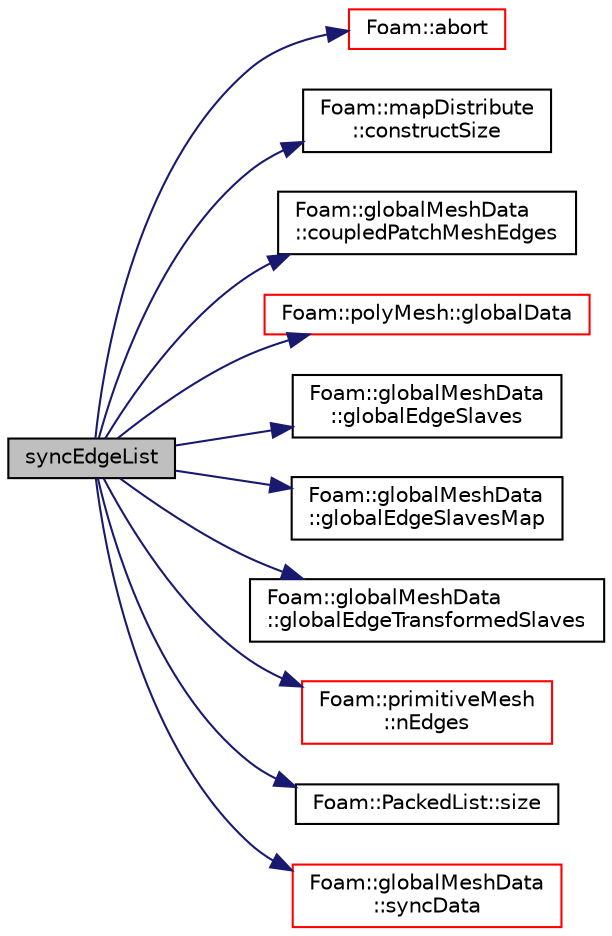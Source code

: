 digraph "syncEdgeList"
{
  bgcolor="transparent";
  edge [fontname="Helvetica",fontsize="10",labelfontname="Helvetica",labelfontsize="10"];
  node [fontname="Helvetica",fontsize="10",shape=record];
  rankdir="LR";
  Node1 [label="syncEdgeList",height=0.2,width=0.4,color="black", fillcolor="grey75", style="filled", fontcolor="black"];
  Node1 -> Node2 [color="midnightblue",fontsize="10",style="solid",fontname="Helvetica"];
  Node2 [label="Foam::abort",height=0.2,width=0.4,color="red",URL="$a10725.html#a447107a607d03e417307c203fa5fb44b"];
  Node1 -> Node3 [color="midnightblue",fontsize="10",style="solid",fontname="Helvetica"];
  Node3 [label="Foam::mapDistribute\l::constructSize",height=0.2,width=0.4,color="black",URL="$a01402.html#a31e35cc37553bf187f244f12f1ad9c37",tooltip="Constructed data size. "];
  Node1 -> Node4 [color="midnightblue",fontsize="10",style="solid",fontname="Helvetica"];
  Node4 [label="Foam::globalMeshData\l::coupledPatchMeshEdges",height=0.2,width=0.4,color="black",URL="$a00933.html#a206c91a48fcb2446ebdd2216f199441f",tooltip="Return map from coupledPatch edges to mesh edges. "];
  Node1 -> Node5 [color="midnightblue",fontsize="10",style="solid",fontname="Helvetica"];
  Node5 [label="Foam::polyMesh::globalData",height=0.2,width=0.4,color="red",URL="$a01916.html#ad152d9d2d71b7bb6ab77c5ef580cb8ee",tooltip="Return parallel info. "];
  Node1 -> Node6 [color="midnightblue",fontsize="10",style="solid",fontname="Helvetica"];
  Node6 [label="Foam::globalMeshData\l::globalEdgeSlaves",height=0.2,width=0.4,color="black",URL="$a00933.html#a2fe434058aaa65022a8f6784f9c20cfa"];
  Node1 -> Node7 [color="midnightblue",fontsize="10",style="solid",fontname="Helvetica"];
  Node7 [label="Foam::globalMeshData\l::globalEdgeSlavesMap",height=0.2,width=0.4,color="black",URL="$a00933.html#a067b1361a138e9d2c68277599f43ebe6"];
  Node1 -> Node8 [color="midnightblue",fontsize="10",style="solid",fontname="Helvetica"];
  Node8 [label="Foam::globalMeshData\l::globalEdgeTransformedSlaves",height=0.2,width=0.4,color="black",URL="$a00933.html#a2c591aed92bccffe0d99b4f1b45a5de0"];
  Node1 -> Node9 [color="midnightblue",fontsize="10",style="solid",fontname="Helvetica"];
  Node9 [label="Foam::primitiveMesh\l::nEdges",height=0.2,width=0.4,color="red",URL="$a01967.html#a1db9478309c639504a743b7b194226f4"];
  Node1 -> Node10 [color="midnightblue",fontsize="10",style="solid",fontname="Helvetica"];
  Node10 [label="Foam::PackedList::size",height=0.2,width=0.4,color="black",URL="$a01756.html#a723361dc2020160f5492e8fe2d09fa44",tooltip="Number of entries. "];
  Node1 -> Node11 [color="midnightblue",fontsize="10",style="solid",fontname="Helvetica"];
  Node11 [label="Foam::globalMeshData\l::syncData",height=0.2,width=0.4,color="red",URL="$a00933.html#a81fffc5ec4bfe50dd3ba0a3ca38ee2f1",tooltip="Helper: synchronise data with transforms. "];
}
